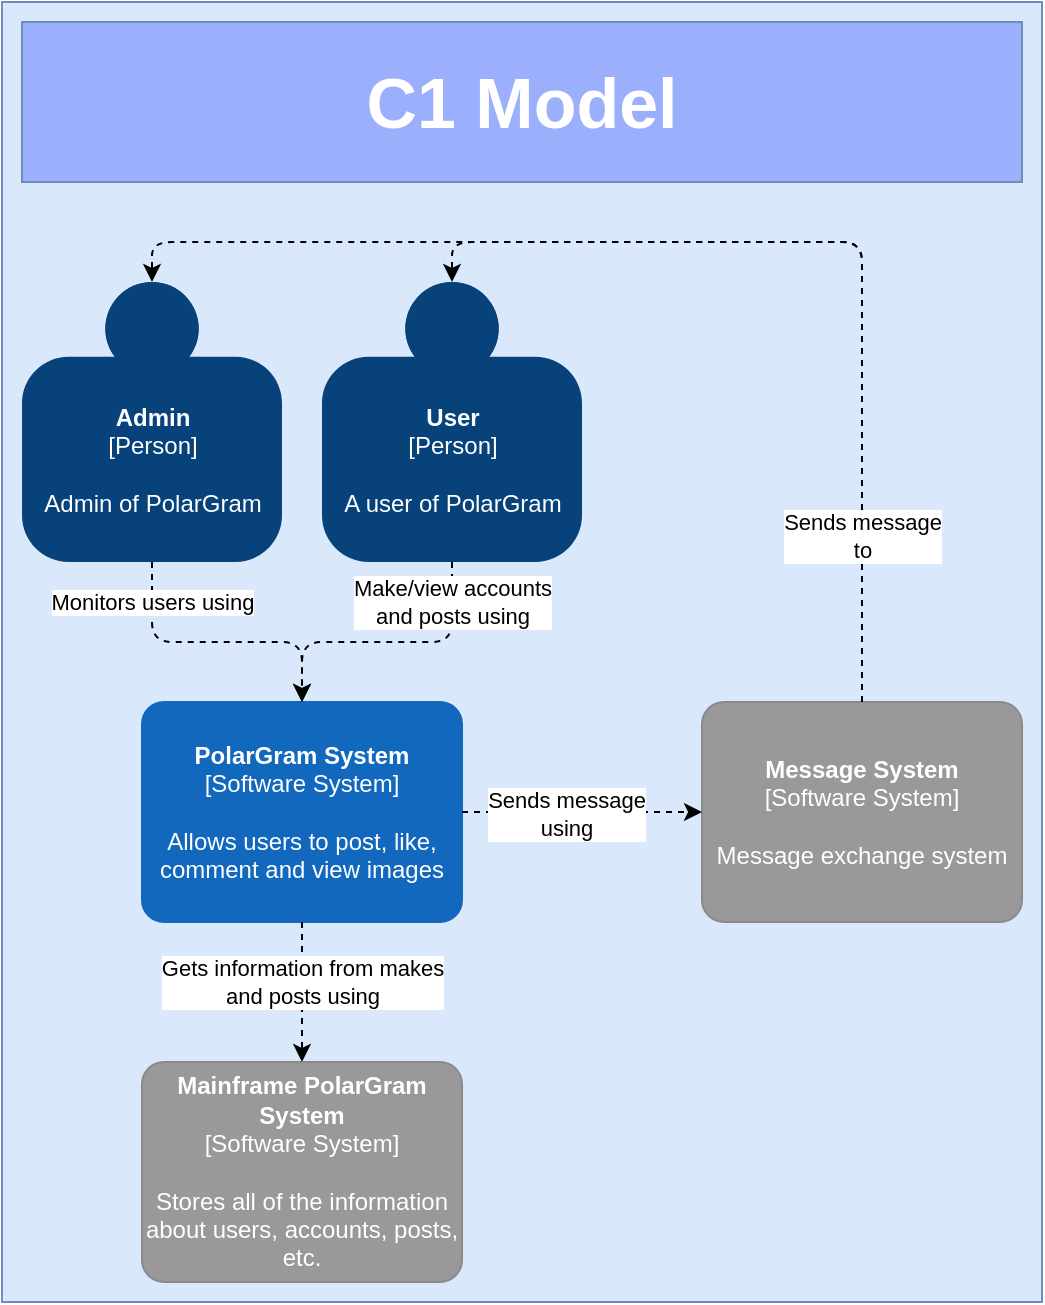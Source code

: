 <mxfile version="13.9.9" type="device"><diagram id="_Cp6AKekp904BwLLV13T" name="Pagina-1"><mxGraphModel dx="782" dy="497" grid="1" gridSize="10" guides="1" tooltips="1" connect="1" arrows="1" fold="1" page="1" pageScale="1" pageWidth="827" pageHeight="1169" math="0" shadow="0"><root><mxCell id="0"/><mxCell id="1" parent="0"/><mxCell id="K-sCzHX8I4rDcrrgFsyh-23" value="" style="rounded=0;whiteSpace=wrap;html=1;fillColor=#dae8fc;strokeColor=#6C8EBF;" parent="1" vertex="1"><mxGeometry x="210" y="70" width="520" height="650" as="geometry"/></mxCell><object placeholders="1" c4Name="User" c4Type="Person" c4Description="A user of PolarGram" label="&lt;b&gt;%c4Name%&lt;/b&gt;&lt;div&gt;[%c4Type%]&lt;/div&gt;&lt;br&gt;&lt;div&gt;%c4Description%&lt;/div&gt;" id="K-sCzHX8I4rDcrrgFsyh-1"><mxCell style="html=1;dashed=0;whitespace=wrap;fillColor=#08427b;strokeColor=none;fontColor=#ffffff;shape=mxgraph.c4.person;align=center;metaEdit=1;points=[[0.5,0,0],[1,0.5,0],[1,0.75,0],[0.75,1,0],[0.5,1,0],[0.25,1,0],[0,0.75,0],[0,0.5,0]];metaData={&quot;c4Type&quot;:{&quot;editable&quot;:false}};" parent="1" vertex="1"><mxGeometry x="370" y="210" width="130" height="140" as="geometry"/></mxCell></object><object placeholders="1" c4Name="Admin" c4Type="Person" c4Description="Admin of PolarGram" label="&lt;b&gt;%c4Name%&lt;/b&gt;&lt;div&gt;[%c4Type%]&lt;/div&gt;&lt;br&gt;&lt;div&gt;%c4Description%&lt;/div&gt;" id="K-sCzHX8I4rDcrrgFsyh-2"><mxCell style="html=1;dashed=0;whitespace=wrap;fillColor=#08427b;strokeColor=none;fontColor=#ffffff;shape=mxgraph.c4.person;align=center;metaEdit=1;points=[[0.5,0,0],[1,0.5,0],[1,0.75,0],[0.75,1,0],[0.5,1,0],[0.25,1,0],[0,0.75,0],[0,0.5,0]];metaData={&quot;c4Type&quot;:{&quot;editable&quot;:false}};" parent="1" vertex="1"><mxGeometry x="220" y="210" width="130" height="140" as="geometry"/></mxCell></object><object placeholders="1" c4Name="PolarGram System" c4Type="Software System" c4Description="Allows users to post, like, comment and view images" label="&lt;b&gt;%c4Name%&lt;/b&gt;&lt;div&gt;[%c4Type%]&lt;/div&gt;&lt;br&gt;&lt;div&gt;%c4Description%&lt;/div&gt;" id="K-sCzHX8I4rDcrrgFsyh-3"><mxCell style="rounded=1;whiteSpace=wrap;html=1;labelBackgroundColor=none;fillColor=#1168BD;fontColor=#ffffff;align=center;arcSize=10;strokeColor=#1168BD;metaEdit=1;metaData={&quot;c4Type&quot;:{&quot;editable&quot;:false}};points=[[0.25,0,0],[0.5,0,0],[0.75,0,0],[1,0.25,0],[1,0.5,0],[1,0.75,0],[0.75,1,0],[0.5,1,0],[0.25,1,0],[0,0.75,0],[0,0.5,0],[0,0.25,0]];" parent="1" vertex="1"><mxGeometry x="280" y="420" width="160" height="110.0" as="geometry"/></mxCell></object><object placeholders="1" c4Name="Message System" c4Type="Software System" c4Description="Message exchange system" label="&lt;b&gt;%c4Name%&lt;/b&gt;&lt;div&gt;[%c4Type%]&lt;/div&gt;&lt;br&gt;&lt;div&gt;%c4Description%&lt;/div&gt;" id="K-sCzHX8I4rDcrrgFsyh-4"><mxCell style="rounded=1;whiteSpace=wrap;html=1;labelBackgroundColor=none;fillColor=#999999;fontColor=#ffffff;align=center;arcSize=10;strokeColor=#8A8A8A;metaEdit=1;metaData={&quot;c4Type&quot;:{&quot;editable&quot;:false}};points=[[0.25,0,0],[0.5,0,0],[0.75,0,0],[1,0.25,0],[1,0.5,0],[1,0.75,0],[0.75,1,0],[0.5,1,0],[0.25,1,0],[0,0.75,0],[0,0.5,0],[0,0.25,0]];" parent="1" vertex="1"><mxGeometry x="560" y="420" width="160" height="110.0" as="geometry"/></mxCell></object><object placeholders="1" c4Name="Mainframe PolarGram System" c4Type="Software System" c4Description="Stores all of the information about users, accounts, posts, etc." label="&lt;b&gt;%c4Name%&lt;/b&gt;&lt;div&gt;[%c4Type%]&lt;/div&gt;&lt;br&gt;&lt;div&gt;%c4Description%&lt;/div&gt;" id="K-sCzHX8I4rDcrrgFsyh-5"><mxCell style="rounded=1;whiteSpace=wrap;html=1;labelBackgroundColor=none;fillColor=#999999;fontColor=#ffffff;align=center;arcSize=10;strokeColor=#8A8A8A;metaEdit=1;metaData={&quot;c4Type&quot;:{&quot;editable&quot;:false}};points=[[0.25,0,0],[0.5,0,0],[0.75,0,0],[1,0.25,0],[1,0.5,0],[1,0.75,0],[0.75,1,0],[0.5,1,0],[0.25,1,0],[0,0.75,0],[0,0.5,0],[0,0.25,0]];" parent="1" vertex="1"><mxGeometry x="280" y="600" width="160" height="110.0" as="geometry"/></mxCell></object><mxCell id="K-sCzHX8I4rDcrrgFsyh-6" value="" style="endArrow=classic;html=1;dashed=1;exitX=0.5;exitY=1;exitDx=0;exitDy=0;exitPerimeter=0;entryX=0.5;entryY=0;entryDx=0;entryDy=0;entryPerimeter=0;" parent="1" source="K-sCzHX8I4rDcrrgFsyh-1" target="K-sCzHX8I4rDcrrgFsyh-3" edge="1"><mxGeometry width="50" height="50" relative="1" as="geometry"><mxPoint x="490" y="360" as="sourcePoint"/><mxPoint x="540" y="310" as="targetPoint"/><Array as="points"><mxPoint x="435" y="390"/><mxPoint x="360" y="390"/></Array></mxGeometry></mxCell><mxCell id="K-sCzHX8I4rDcrrgFsyh-12" value="Make/view accounts &lt;br&gt;and posts using" style="edgeLabel;html=1;align=center;verticalAlign=middle;resizable=0;points=[];" parent="K-sCzHX8I4rDcrrgFsyh-6" vertex="1" connectable="0"><mxGeometry x="-0.097" y="2" relative="1" as="geometry"><mxPoint x="25.52" y="-22" as="offset"/></mxGeometry></mxCell><mxCell id="K-sCzHX8I4rDcrrgFsyh-7" value="" style="endArrow=classic;html=1;dashed=1;entryX=0.5;entryY=0;entryDx=0;entryDy=0;entryPerimeter=0;exitX=0.5;exitY=1;exitDx=0;exitDy=0;exitPerimeter=0;" parent="1" source="K-sCzHX8I4rDcrrgFsyh-2" target="K-sCzHX8I4rDcrrgFsyh-3" edge="1"><mxGeometry width="50" height="50" relative="1" as="geometry"><mxPoint x="130" y="470" as="sourcePoint"/><mxPoint x="210" y="400" as="targetPoint"/><Array as="points"><mxPoint x="285" y="390"/><mxPoint x="360" y="390"/></Array></mxGeometry></mxCell><mxCell id="K-sCzHX8I4rDcrrgFsyh-11" value="Monitors users using" style="edgeLabel;html=1;align=center;verticalAlign=middle;resizable=0;points=[];" parent="K-sCzHX8I4rDcrrgFsyh-7" vertex="1" connectable="0"><mxGeometry x="-0.348" y="1" relative="1" as="geometry"><mxPoint x="-7.59" y="-19" as="offset"/></mxGeometry></mxCell><mxCell id="K-sCzHX8I4rDcrrgFsyh-13" value="" style="endArrow=classic;html=1;dashed=1;exitX=1;exitY=0.5;exitDx=0;exitDy=0;exitPerimeter=0;entryX=0;entryY=0.5;entryDx=0;entryDy=0;entryPerimeter=0;" parent="1" source="K-sCzHX8I4rDcrrgFsyh-3" target="K-sCzHX8I4rDcrrgFsyh-4" edge="1"><mxGeometry width="50" height="50" relative="1" as="geometry"><mxPoint x="290" y="510" as="sourcePoint"/><mxPoint x="340" y="460" as="targetPoint"/></mxGeometry></mxCell><mxCell id="K-sCzHX8I4rDcrrgFsyh-14" value="Sends message&lt;br&gt;using" style="edgeLabel;html=1;align=center;verticalAlign=middle;resizable=0;points=[];" parent="K-sCzHX8I4rDcrrgFsyh-13" vertex="1" connectable="0"><mxGeometry x="-0.14" y="-1" relative="1" as="geometry"><mxPoint as="offset"/></mxGeometry></mxCell><mxCell id="K-sCzHX8I4rDcrrgFsyh-15" value="" style="endArrow=classic;html=1;dashed=1;exitX=0.5;exitY=0;exitDx=0;exitDy=0;exitPerimeter=0;entryX=0.5;entryY=0;entryDx=0;entryDy=0;entryPerimeter=0;" parent="1" source="K-sCzHX8I4rDcrrgFsyh-4" target="K-sCzHX8I4rDcrrgFsyh-1" edge="1"><mxGeometry width="50" height="50" relative="1" as="geometry"><mxPoint x="380" y="420" as="sourcePoint"/><mxPoint x="430" y="370" as="targetPoint"/><Array as="points"><mxPoint x="640" y="190"/><mxPoint x="435" y="190"/></Array></mxGeometry></mxCell><mxCell id="K-sCzHX8I4rDcrrgFsyh-16" value="" style="endArrow=classic;html=1;dashed=1;exitX=0.5;exitY=0;exitDx=0;exitDy=0;exitPerimeter=0;entryX=0.5;entryY=0;entryDx=0;entryDy=0;entryPerimeter=0;" parent="1" source="K-sCzHX8I4rDcrrgFsyh-4" target="K-sCzHX8I4rDcrrgFsyh-2" edge="1"><mxGeometry width="50" height="50" relative="1" as="geometry"><mxPoint x="380" y="420" as="sourcePoint"/><mxPoint x="430" y="370" as="targetPoint"/><Array as="points"><mxPoint x="640" y="190"/><mxPoint x="285" y="190"/></Array></mxGeometry></mxCell><mxCell id="K-sCzHX8I4rDcrrgFsyh-17" value="Sends message&lt;br&gt;to" style="edgeLabel;html=1;align=center;verticalAlign=middle;resizable=0;points=[];" parent="K-sCzHX8I4rDcrrgFsyh-16" vertex="1" connectable="0"><mxGeometry x="-0.724" relative="1" as="geometry"><mxPoint as="offset"/></mxGeometry></mxCell><mxCell id="K-sCzHX8I4rDcrrgFsyh-18" value="" style="endArrow=classic;html=1;dashed=1;exitX=0.5;exitY=1;exitDx=0;exitDy=0;exitPerimeter=0;entryX=0.5;entryY=0;entryDx=0;entryDy=0;entryPerimeter=0;" parent="1" source="K-sCzHX8I4rDcrrgFsyh-3" target="K-sCzHX8I4rDcrrgFsyh-5" edge="1"><mxGeometry width="50" height="50" relative="1" as="geometry"><mxPoint x="450" y="520" as="sourcePoint"/><mxPoint x="500" y="470" as="targetPoint"/></mxGeometry></mxCell><mxCell id="K-sCzHX8I4rDcrrgFsyh-19" value="Gets information from makes &lt;br&gt;and posts using" style="edgeLabel;html=1;align=center;verticalAlign=middle;resizable=0;points=[];" parent="K-sCzHX8I4rDcrrgFsyh-18" vertex="1" connectable="0"><mxGeometry x="0.286" relative="1" as="geometry"><mxPoint y="-15" as="offset"/></mxGeometry></mxCell><mxCell id="K-sCzHX8I4rDcrrgFsyh-24" value="" style="rounded=0;whiteSpace=wrap;html=1;fillColor=#9CAFFC;strokeColor=#6C8EBF;" parent="1" vertex="1"><mxGeometry x="220" y="80" width="500" height="80" as="geometry"/></mxCell><mxCell id="K-sCzHX8I4rDcrrgFsyh-25" value="&lt;font style=&quot;font-size: 35px&quot; color=&quot;#ffffff&quot;&gt;&lt;b&gt;C1 Model&lt;/b&gt;&lt;/font&gt;" style="text;html=1;strokeColor=none;fillColor=none;align=center;verticalAlign=middle;whiteSpace=wrap;rounded=0;labelBackgroundColor=none;" parent="1" vertex="1"><mxGeometry x="350" y="110" width="240" height="20" as="geometry"/></mxCell><mxCell id="K-sCzHX8I4rDcrrgFsyh-26" style="edgeStyle=orthogonalEdgeStyle;rounded=0;orthogonalLoop=1;jettySize=auto;html=1;exitX=0.5;exitY=1;exitDx=0;exitDy=0;dashed=1;endArrow=none;endFill=0;" parent="1" source="K-sCzHX8I4rDcrrgFsyh-25" target="K-sCzHX8I4rDcrrgFsyh-25" edge="1"><mxGeometry relative="1" as="geometry"/></mxCell></root></mxGraphModel></diagram></mxfile>